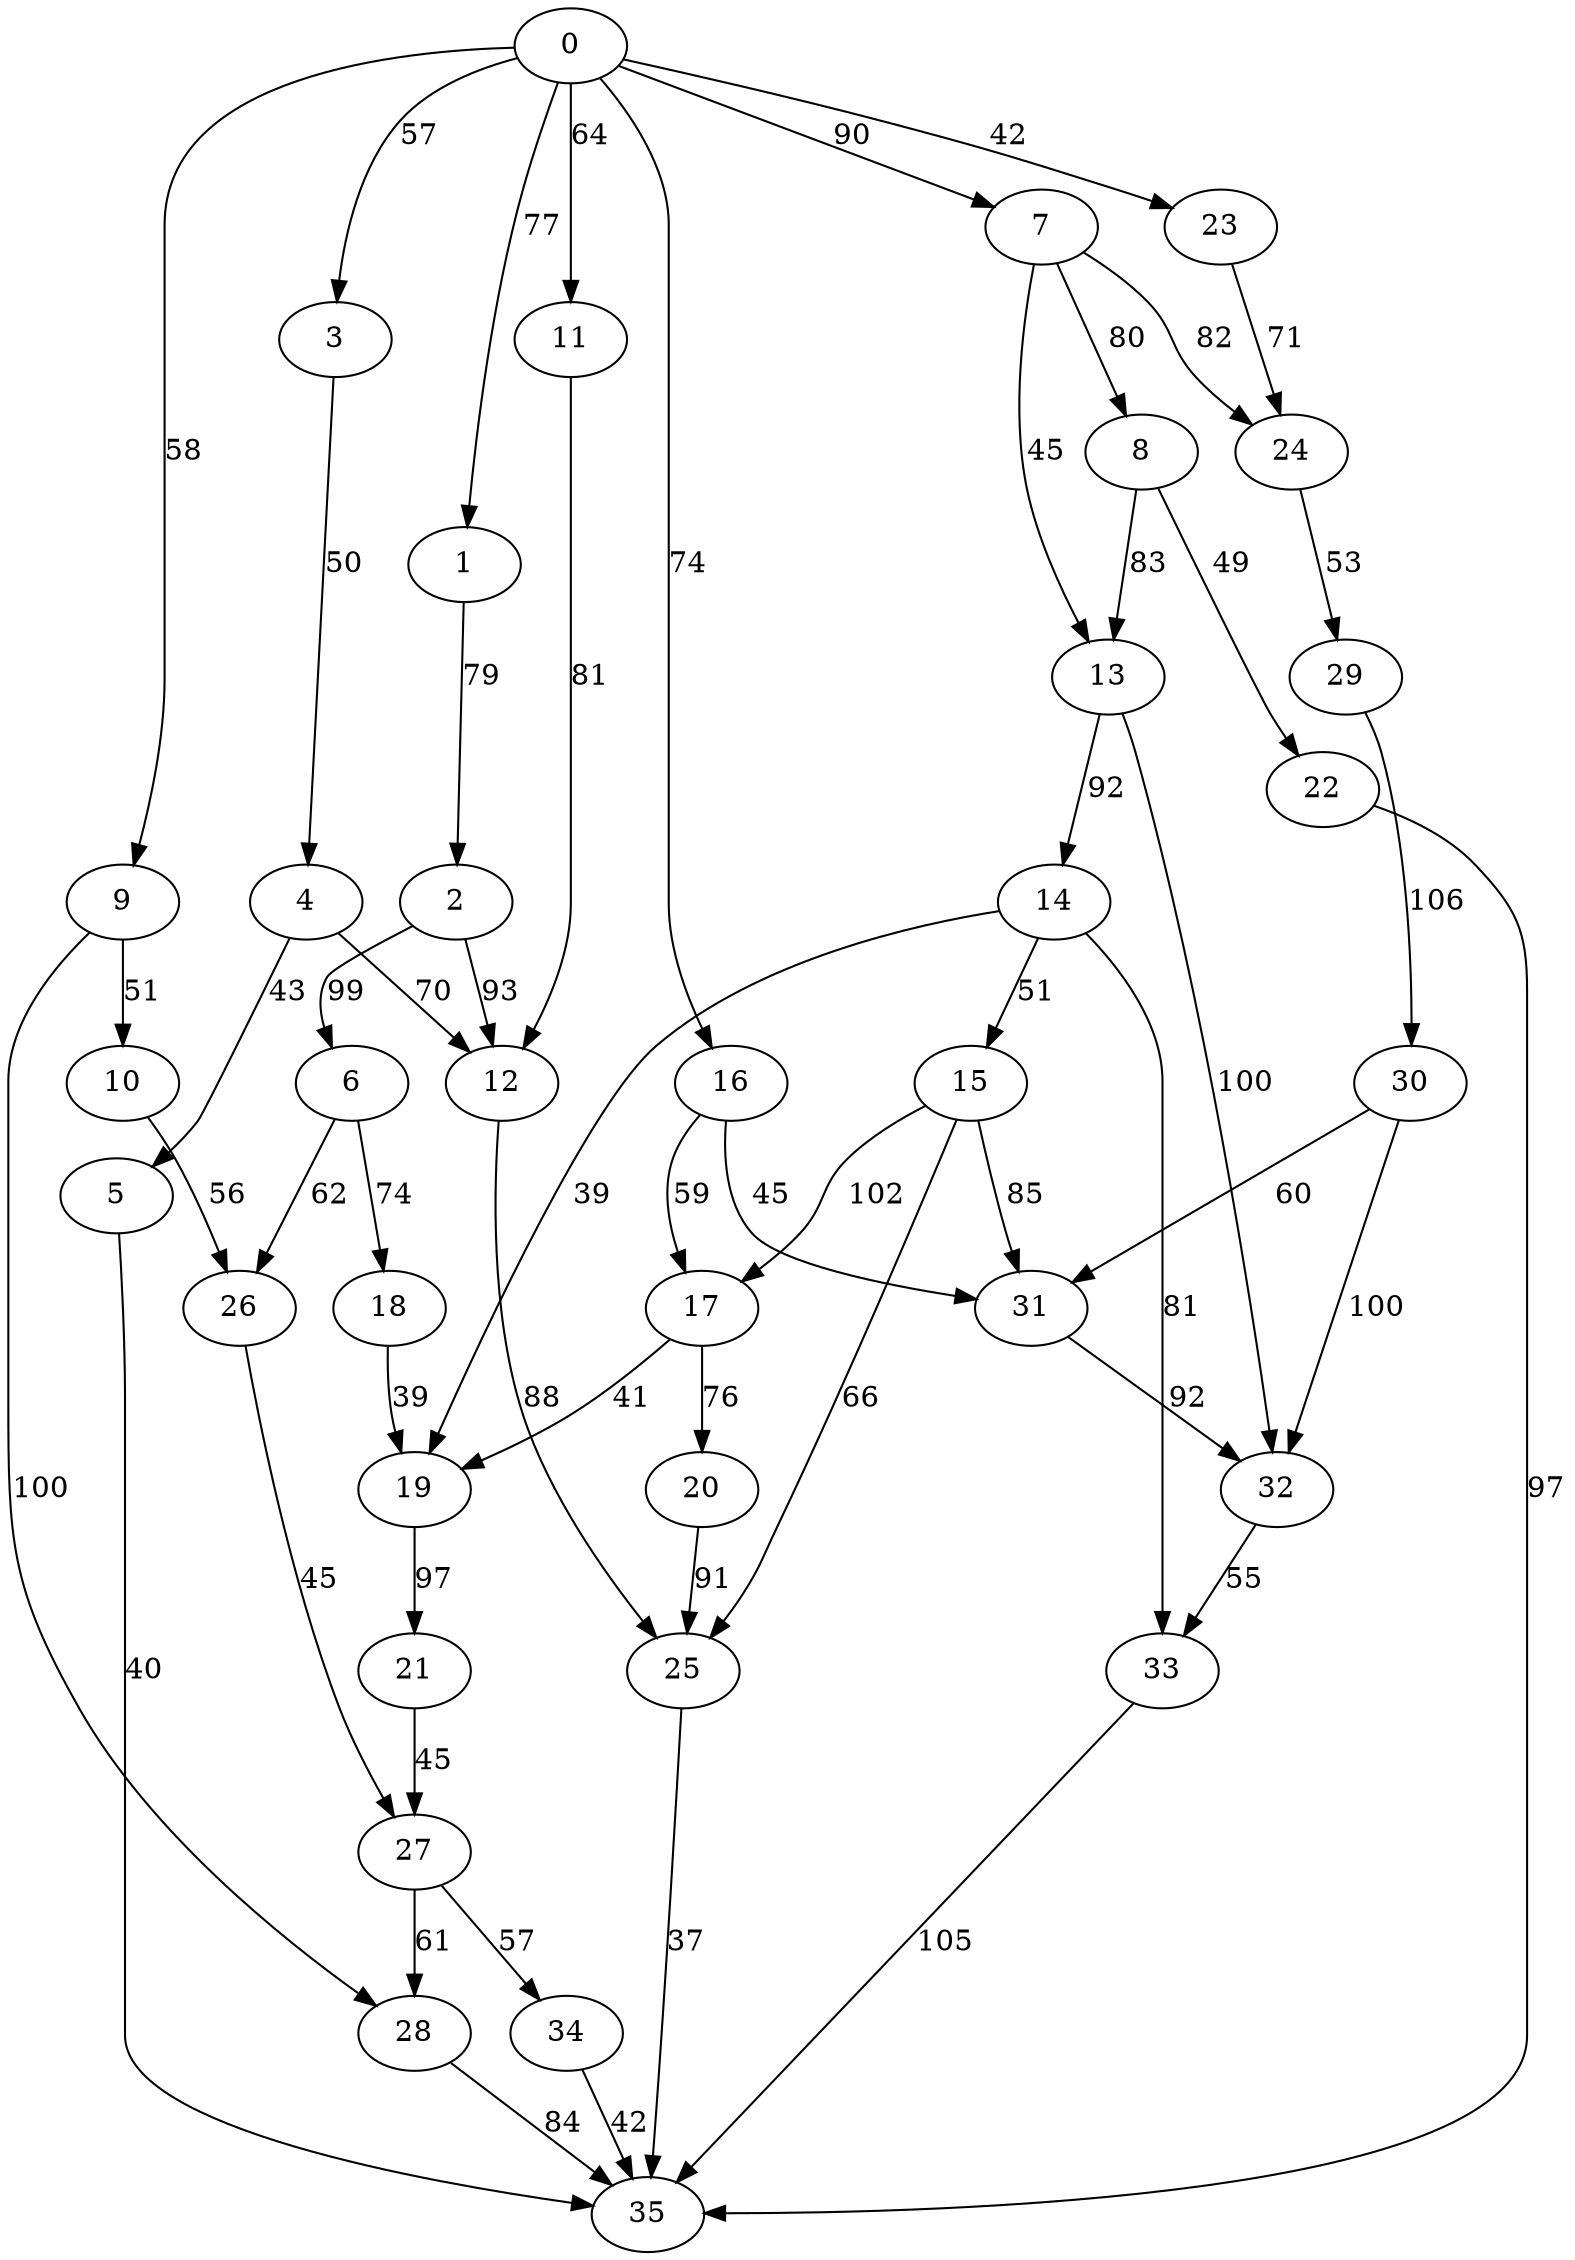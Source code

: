 digraph t40p6r7_18 {
0 -> 1 [ label = 77 ];
0 -> 3 [ label = 57 ];
0 -> 7 [ label = 90 ];
0 -> 9 [ label = 58 ];
0 -> 11 [ label = 64 ];
0 -> 16 [ label = 74 ];
0 -> 23 [ label = 42 ];
1 -> 2 [ label = 79 ];
2 -> 6 [ label = 99 ];
2 -> 12 [ label = 93 ];
3 -> 4 [ label = 50 ];
4 -> 5 [ label = 43 ];
4 -> 12 [ label = 70 ];
5 -> 35 [ label = 40 ];
6 -> 18 [ label = 74 ];
6 -> 26 [ label = 62 ];
7 -> 8 [ label = 80 ];
7 -> 13 [ label = 45 ];
7 -> 24 [ label = 82 ];
8 -> 13 [ label = 83 ];
8 -> 22 [ label = 49 ];
9 -> 10 [ label = 51 ];
9 -> 28 [ label = 100 ];
10 -> 26 [ label = 56 ];
11 -> 12 [ label = 81 ];
12 -> 25 [ label = 88 ];
13 -> 14 [ label = 92 ];
13 -> 32 [ label = 100 ];
14 -> 15 [ label = 51 ];
14 -> 19 [ label = 39 ];
14 -> 33 [ label = 81 ];
15 -> 17 [ label = 102 ];
15 -> 25 [ label = 66 ];
15 -> 31 [ label = 85 ];
16 -> 17 [ label = 59 ];
16 -> 31 [ label = 45 ];
17 -> 19 [ label = 41 ];
17 -> 20 [ label = 76 ];
18 -> 19 [ label = 39 ];
19 -> 21 [ label = 97 ];
20 -> 25 [ label = 91 ];
21 -> 27 [ label = 45 ];
22 -> 35 [ label = 97 ];
23 -> 24 [ label = 71 ];
24 -> 29 [ label = 53 ];
25 -> 35 [ label = 37 ];
26 -> 27 [ label = 45 ];
27 -> 28 [ label = 61 ];
27 -> 34 [ label = 57 ];
28 -> 35 [ label = 84 ];
29 -> 30 [ label = 106 ];
30 -> 31 [ label = 60 ];
30 -> 32 [ label = 100 ];
31 -> 32 [ label = 92 ];
32 -> 33 [ label = 55 ];
33 -> 35 [ label = 105 ];
34 -> 35 [ label = 42 ];
 }

